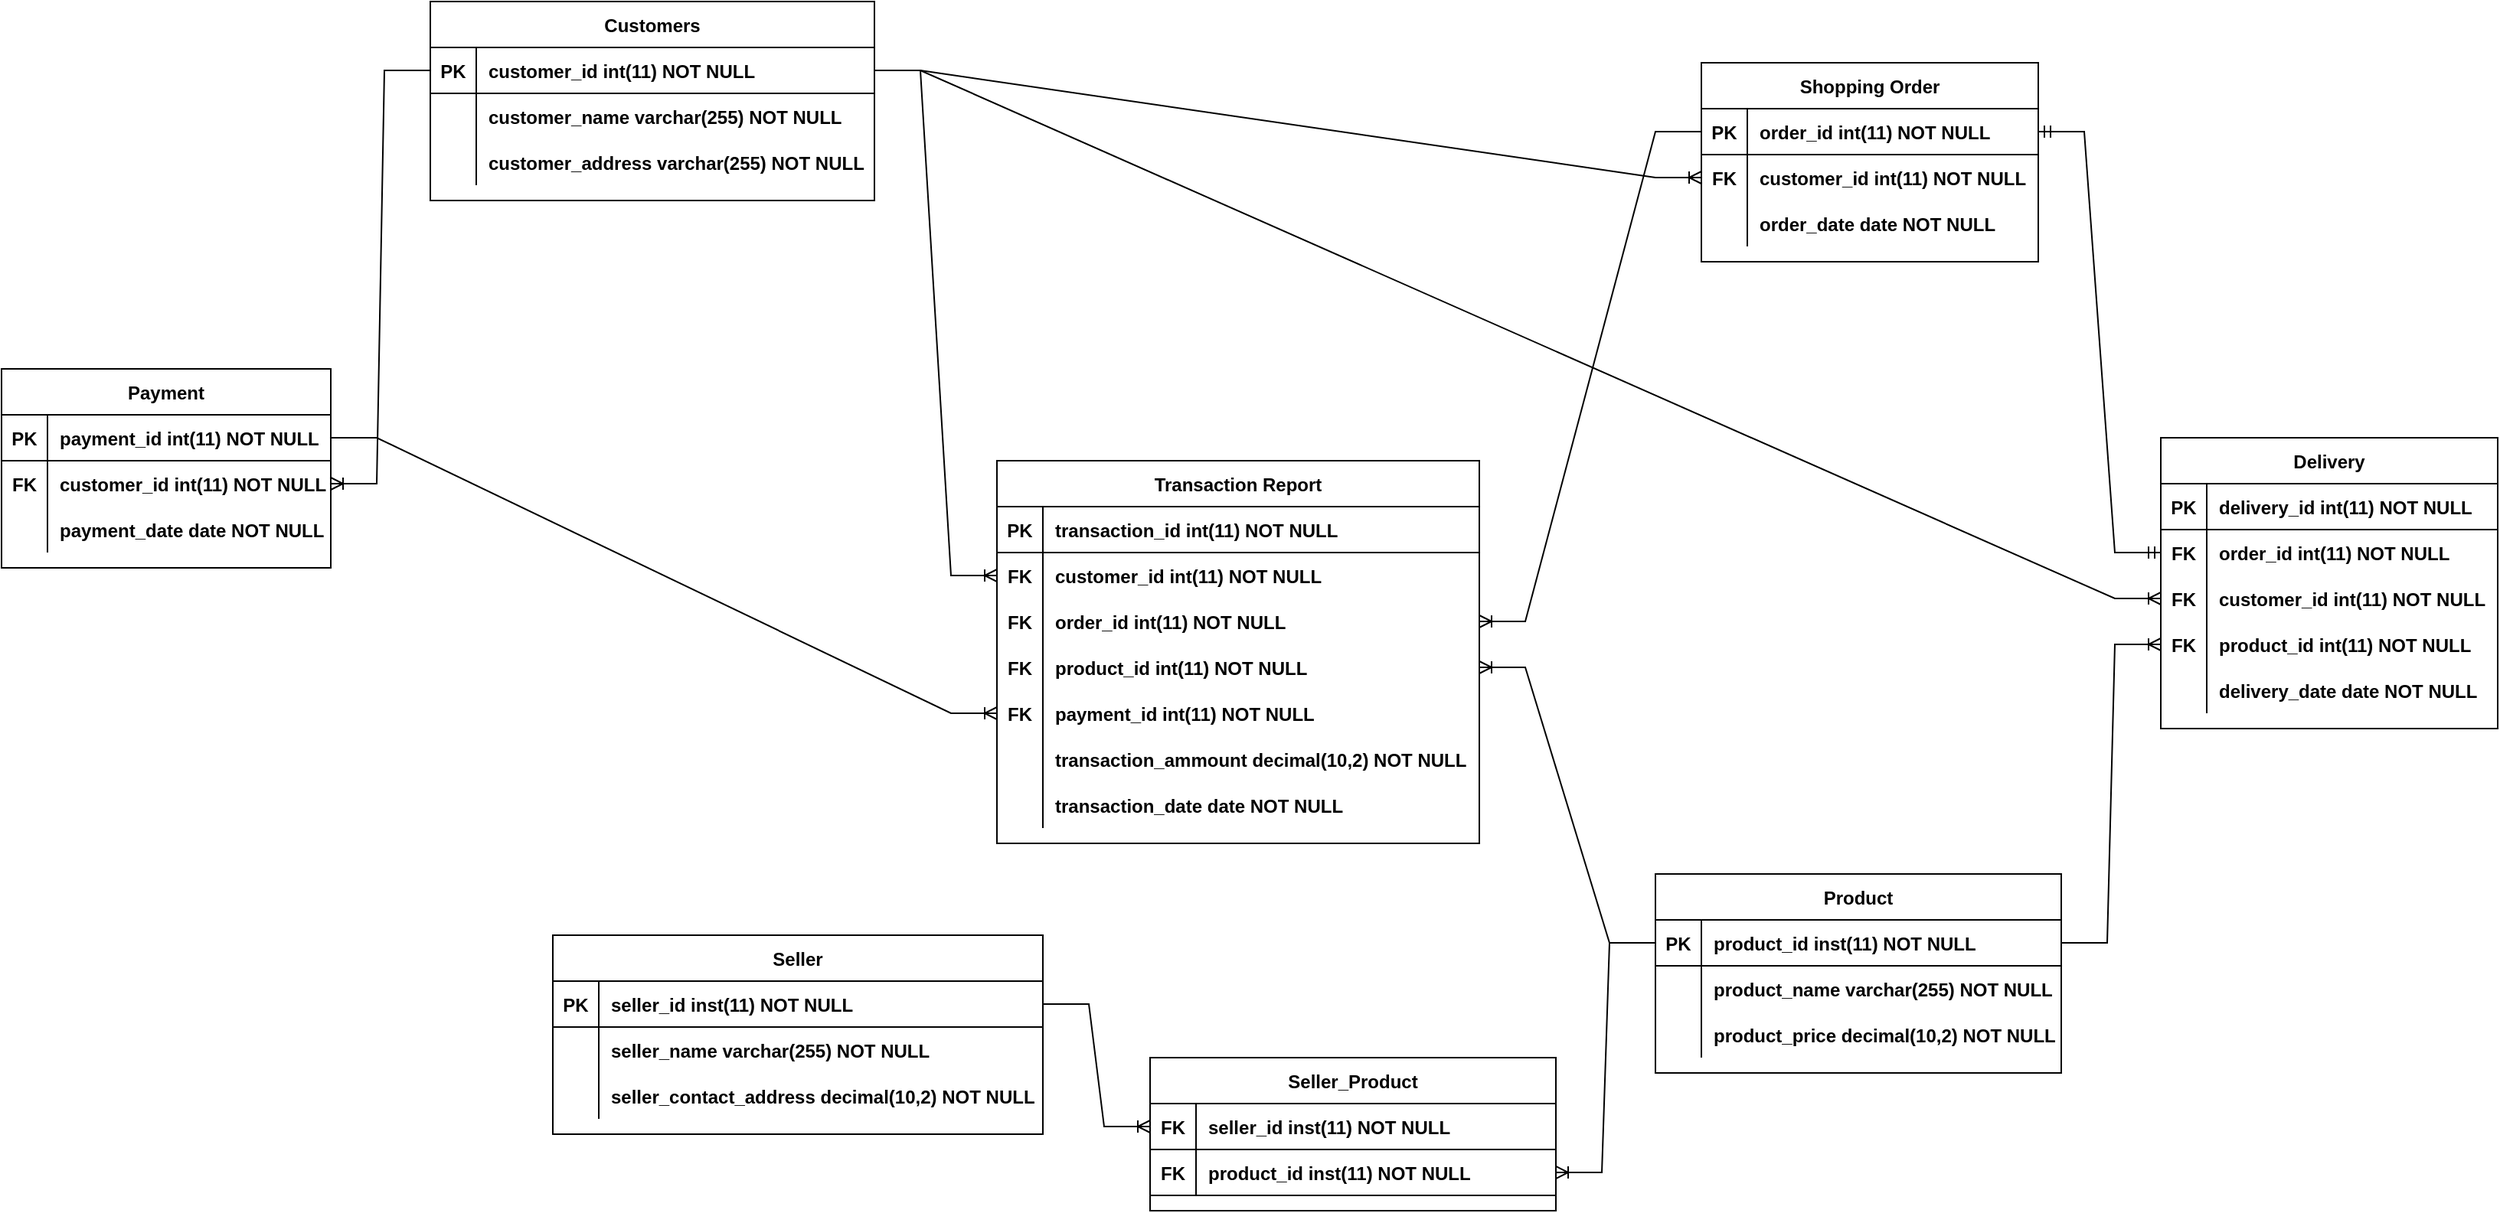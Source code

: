 <mxfile version="21.1.2" type="device">
  <diagram id="R2lEEEUBdFMjLlhIrx00" name="Page-1">
    <mxGraphModel dx="1969" dy="832" grid="1" gridSize="10" guides="1" tooltips="1" connect="1" arrows="1" fold="1" page="1" pageScale="1" pageWidth="850" pageHeight="1100" math="0" shadow="0" extFonts="Permanent Marker^https://fonts.googleapis.com/css?family=Permanent+Marker">
      <root>
        <mxCell id="0" />
        <mxCell id="1" parent="0" />
        <mxCell id="C-vyLk0tnHw3VtMMgP7b-2" value="Customers" style="shape=table;startSize=30;container=1;collapsible=1;childLayout=tableLayout;fixedRows=1;rowLines=0;fontStyle=1;align=center;resizeLast=1;" parent="1" vertex="1">
          <mxGeometry x="310" y="280" width="290" height="130" as="geometry" />
        </mxCell>
        <mxCell id="C-vyLk0tnHw3VtMMgP7b-3" value="" style="shape=partialRectangle;collapsible=0;dropTarget=0;pointerEvents=0;fillColor=none;points=[[0,0.5],[1,0.5]];portConstraint=eastwest;top=0;left=0;right=0;bottom=1;" parent="C-vyLk0tnHw3VtMMgP7b-2" vertex="1">
          <mxGeometry y="30" width="290" height="30" as="geometry" />
        </mxCell>
        <mxCell id="C-vyLk0tnHw3VtMMgP7b-4" value="PK" style="shape=partialRectangle;overflow=hidden;connectable=0;fillColor=none;top=0;left=0;bottom=0;right=0;fontStyle=1;" parent="C-vyLk0tnHw3VtMMgP7b-3" vertex="1">
          <mxGeometry width="30" height="30" as="geometry">
            <mxRectangle width="30" height="30" as="alternateBounds" />
          </mxGeometry>
        </mxCell>
        <mxCell id="C-vyLk0tnHw3VtMMgP7b-5" value="customer_id int(11) NOT NULL" style="shape=partialRectangle;overflow=hidden;connectable=0;fillColor=none;top=0;left=0;bottom=0;right=0;align=left;spacingLeft=6;fontStyle=1;" parent="C-vyLk0tnHw3VtMMgP7b-3" vertex="1">
          <mxGeometry x="30" width="260" height="30" as="geometry">
            <mxRectangle width="260" height="30" as="alternateBounds" />
          </mxGeometry>
        </mxCell>
        <mxCell id="C-vyLk0tnHw3VtMMgP7b-6" value="" style="shape=partialRectangle;collapsible=0;dropTarget=0;pointerEvents=0;fillColor=none;points=[[0,0.5],[1,0.5]];portConstraint=eastwest;top=0;left=0;right=0;bottom=0;" parent="C-vyLk0tnHw3VtMMgP7b-2" vertex="1">
          <mxGeometry y="60" width="290" height="30" as="geometry" />
        </mxCell>
        <mxCell id="C-vyLk0tnHw3VtMMgP7b-7" value="" style="shape=partialRectangle;overflow=hidden;connectable=0;fillColor=none;top=0;left=0;bottom=0;right=0;" parent="C-vyLk0tnHw3VtMMgP7b-6" vertex="1">
          <mxGeometry width="30" height="30" as="geometry">
            <mxRectangle width="30" height="30" as="alternateBounds" />
          </mxGeometry>
        </mxCell>
        <mxCell id="C-vyLk0tnHw3VtMMgP7b-8" value="customer_name varchar(255) NOT NULL" style="shape=partialRectangle;overflow=hidden;connectable=0;fillColor=none;top=0;left=0;bottom=0;right=0;align=left;spacingLeft=6;fontStyle=1" parent="C-vyLk0tnHw3VtMMgP7b-6" vertex="1">
          <mxGeometry x="30" width="260" height="30" as="geometry">
            <mxRectangle width="260" height="30" as="alternateBounds" />
          </mxGeometry>
        </mxCell>
        <mxCell id="C-vyLk0tnHw3VtMMgP7b-9" value="" style="shape=partialRectangle;collapsible=0;dropTarget=0;pointerEvents=0;fillColor=none;points=[[0,0.5],[1,0.5]];portConstraint=eastwest;top=0;left=0;right=0;bottom=0;" parent="C-vyLk0tnHw3VtMMgP7b-2" vertex="1">
          <mxGeometry y="90" width="290" height="30" as="geometry" />
        </mxCell>
        <mxCell id="C-vyLk0tnHw3VtMMgP7b-10" value="" style="shape=partialRectangle;overflow=hidden;connectable=0;fillColor=none;top=0;left=0;bottom=0;right=0;" parent="C-vyLk0tnHw3VtMMgP7b-9" vertex="1">
          <mxGeometry width="30" height="30" as="geometry">
            <mxRectangle width="30" height="30" as="alternateBounds" />
          </mxGeometry>
        </mxCell>
        <mxCell id="C-vyLk0tnHw3VtMMgP7b-11" value="customer_address varchar(255) NOT NULL" style="shape=partialRectangle;overflow=hidden;connectable=0;fillColor=none;top=0;left=0;bottom=0;right=0;align=left;spacingLeft=6;fontStyle=1" parent="C-vyLk0tnHw3VtMMgP7b-9" vertex="1">
          <mxGeometry x="30" width="260" height="30" as="geometry">
            <mxRectangle width="260" height="30" as="alternateBounds" />
          </mxGeometry>
        </mxCell>
        <mxCell id="VzVErsEtdHhVhIbGJNVL-26" value="Payment" style="shape=table;startSize=30;container=1;collapsible=1;childLayout=tableLayout;fixedRows=1;rowLines=0;fontStyle=1;align=center;resizeLast=1;" parent="1" vertex="1">
          <mxGeometry x="30" y="520" width="215" height="130" as="geometry" />
        </mxCell>
        <mxCell id="VzVErsEtdHhVhIbGJNVL-27" value="" style="shape=partialRectangle;collapsible=0;dropTarget=0;pointerEvents=0;fillColor=none;points=[[0,0.5],[1,0.5]];portConstraint=eastwest;top=0;left=0;right=0;bottom=1;" parent="VzVErsEtdHhVhIbGJNVL-26" vertex="1">
          <mxGeometry y="30" width="215" height="30" as="geometry" />
        </mxCell>
        <mxCell id="VzVErsEtdHhVhIbGJNVL-28" value="PK" style="shape=partialRectangle;overflow=hidden;connectable=0;fillColor=none;top=0;left=0;bottom=0;right=0;fontStyle=1;" parent="VzVErsEtdHhVhIbGJNVL-27" vertex="1">
          <mxGeometry width="30" height="30" as="geometry">
            <mxRectangle width="30" height="30" as="alternateBounds" />
          </mxGeometry>
        </mxCell>
        <mxCell id="VzVErsEtdHhVhIbGJNVL-29" value="payment_id int(11) NOT NULL " style="shape=partialRectangle;overflow=hidden;connectable=0;fillColor=none;top=0;left=0;bottom=0;right=0;align=left;spacingLeft=6;fontStyle=1;" parent="VzVErsEtdHhVhIbGJNVL-27" vertex="1">
          <mxGeometry x="30" width="185" height="30" as="geometry">
            <mxRectangle width="185" height="30" as="alternateBounds" />
          </mxGeometry>
        </mxCell>
        <mxCell id="VzVErsEtdHhVhIbGJNVL-68" value="" style="shape=partialRectangle;collapsible=0;dropTarget=0;pointerEvents=0;fillColor=none;points=[[0,0.5],[1,0.5]];portConstraint=eastwest;top=0;left=0;right=0;bottom=0;fontStyle=1" parent="VzVErsEtdHhVhIbGJNVL-26" vertex="1">
          <mxGeometry y="60" width="215" height="30" as="geometry" />
        </mxCell>
        <mxCell id="VzVErsEtdHhVhIbGJNVL-69" value="FK" style="shape=partialRectangle;overflow=hidden;connectable=0;fillColor=none;top=0;left=0;bottom=0;right=0;fontStyle=1" parent="VzVErsEtdHhVhIbGJNVL-68" vertex="1">
          <mxGeometry width="30" height="30" as="geometry">
            <mxRectangle width="30" height="30" as="alternateBounds" />
          </mxGeometry>
        </mxCell>
        <mxCell id="VzVErsEtdHhVhIbGJNVL-70" value="customer_id int(11) NOT NULL" style="shape=partialRectangle;overflow=hidden;connectable=0;fillColor=none;top=0;left=0;bottom=0;right=0;align=left;spacingLeft=6;fontStyle=1" parent="VzVErsEtdHhVhIbGJNVL-68" vertex="1">
          <mxGeometry x="30" width="185" height="30" as="geometry">
            <mxRectangle width="185" height="30" as="alternateBounds" />
          </mxGeometry>
        </mxCell>
        <mxCell id="VzVErsEtdHhVhIbGJNVL-33" value="" style="shape=partialRectangle;collapsible=0;dropTarget=0;pointerEvents=0;fillColor=none;points=[[0,0.5],[1,0.5]];portConstraint=eastwest;top=0;left=0;right=0;bottom=0;" parent="VzVErsEtdHhVhIbGJNVL-26" vertex="1">
          <mxGeometry y="90" width="215" height="30" as="geometry" />
        </mxCell>
        <mxCell id="VzVErsEtdHhVhIbGJNVL-34" value="" style="shape=partialRectangle;overflow=hidden;connectable=0;fillColor=none;top=0;left=0;bottom=0;right=0;" parent="VzVErsEtdHhVhIbGJNVL-33" vertex="1">
          <mxGeometry width="30" height="30" as="geometry">
            <mxRectangle width="30" height="30" as="alternateBounds" />
          </mxGeometry>
        </mxCell>
        <mxCell id="VzVErsEtdHhVhIbGJNVL-35" value="payment_date date NOT NULL" style="shape=partialRectangle;overflow=hidden;connectable=0;fillColor=none;top=0;left=0;bottom=0;right=0;align=left;spacingLeft=6;fontStyle=1" parent="VzVErsEtdHhVhIbGJNVL-33" vertex="1">
          <mxGeometry x="30" width="185" height="30" as="geometry">
            <mxRectangle width="185" height="30" as="alternateBounds" />
          </mxGeometry>
        </mxCell>
        <mxCell id="VzVErsEtdHhVhIbGJNVL-51" value="Delivery" style="shape=table;startSize=30;container=1;collapsible=1;childLayout=tableLayout;fixedRows=1;rowLines=0;fontStyle=1;align=center;resizeLast=1;" parent="1" vertex="1">
          <mxGeometry x="1440" y="565" width="220" height="190" as="geometry" />
        </mxCell>
        <mxCell id="VzVErsEtdHhVhIbGJNVL-52" value="" style="shape=partialRectangle;collapsible=0;dropTarget=0;pointerEvents=0;fillColor=none;points=[[0,0.5],[1,0.5]];portConstraint=eastwest;top=0;left=0;right=0;bottom=1;" parent="VzVErsEtdHhVhIbGJNVL-51" vertex="1">
          <mxGeometry y="30" width="220" height="30" as="geometry" />
        </mxCell>
        <mxCell id="VzVErsEtdHhVhIbGJNVL-53" value="PK" style="shape=partialRectangle;overflow=hidden;connectable=0;fillColor=none;top=0;left=0;bottom=0;right=0;fontStyle=1;" parent="VzVErsEtdHhVhIbGJNVL-52" vertex="1">
          <mxGeometry width="30" height="30" as="geometry">
            <mxRectangle width="30" height="30" as="alternateBounds" />
          </mxGeometry>
        </mxCell>
        <mxCell id="VzVErsEtdHhVhIbGJNVL-54" value="delivery_id int(11) NOT NULL" style="shape=partialRectangle;overflow=hidden;connectable=0;fillColor=none;top=0;left=0;bottom=0;right=0;align=left;spacingLeft=6;fontStyle=1;" parent="VzVErsEtdHhVhIbGJNVL-52" vertex="1">
          <mxGeometry x="30" width="190" height="30" as="geometry">
            <mxRectangle width="190" height="30" as="alternateBounds" />
          </mxGeometry>
        </mxCell>
        <mxCell id="VzVErsEtdHhVhIbGJNVL-55" value="" style="shape=partialRectangle;collapsible=0;dropTarget=0;pointerEvents=0;fillColor=none;points=[[0,0.5],[1,0.5]];portConstraint=eastwest;top=0;left=0;right=0;bottom=0;" parent="VzVErsEtdHhVhIbGJNVL-51" vertex="1">
          <mxGeometry y="60" width="220" height="30" as="geometry" />
        </mxCell>
        <mxCell id="VzVErsEtdHhVhIbGJNVL-56" value="FK" style="shape=partialRectangle;overflow=hidden;connectable=0;fillColor=none;top=0;left=0;bottom=0;right=0;fontStyle=1" parent="VzVErsEtdHhVhIbGJNVL-55" vertex="1">
          <mxGeometry width="30" height="30" as="geometry">
            <mxRectangle width="30" height="30" as="alternateBounds" />
          </mxGeometry>
        </mxCell>
        <mxCell id="VzVErsEtdHhVhIbGJNVL-57" value="order_id int(11) NOT NULL" style="shape=partialRectangle;overflow=hidden;connectable=0;fillColor=none;top=0;left=0;bottom=0;right=0;align=left;spacingLeft=6;fontStyle=1" parent="VzVErsEtdHhVhIbGJNVL-55" vertex="1">
          <mxGeometry x="30" width="190" height="30" as="geometry">
            <mxRectangle width="190" height="30" as="alternateBounds" />
          </mxGeometry>
        </mxCell>
        <mxCell id="VzVErsEtdHhVhIbGJNVL-58" value="" style="shape=partialRectangle;collapsible=0;dropTarget=0;pointerEvents=0;fillColor=none;points=[[0,0.5],[1,0.5]];portConstraint=eastwest;top=0;left=0;right=0;bottom=0;" parent="VzVErsEtdHhVhIbGJNVL-51" vertex="1">
          <mxGeometry y="90" width="220" height="30" as="geometry" />
        </mxCell>
        <mxCell id="VzVErsEtdHhVhIbGJNVL-59" value="FK" style="shape=partialRectangle;overflow=hidden;connectable=0;fillColor=none;top=0;left=0;bottom=0;right=0;fontStyle=1" parent="VzVErsEtdHhVhIbGJNVL-58" vertex="1">
          <mxGeometry width="30" height="30" as="geometry">
            <mxRectangle width="30" height="30" as="alternateBounds" />
          </mxGeometry>
        </mxCell>
        <mxCell id="VzVErsEtdHhVhIbGJNVL-60" value="customer_id int(11) NOT NULL" style="shape=partialRectangle;overflow=hidden;connectable=0;fillColor=none;top=0;left=0;bottom=0;right=0;align=left;spacingLeft=6;fontStyle=1" parent="VzVErsEtdHhVhIbGJNVL-58" vertex="1">
          <mxGeometry x="30" width="190" height="30" as="geometry">
            <mxRectangle width="190" height="30" as="alternateBounds" />
          </mxGeometry>
        </mxCell>
        <mxCell id="VzVErsEtdHhVhIbGJNVL-62" value="" style="shape=partialRectangle;collapsible=0;dropTarget=0;pointerEvents=0;fillColor=none;points=[[0,0.5],[1,0.5]];portConstraint=eastwest;top=0;left=0;right=0;bottom=0;" parent="VzVErsEtdHhVhIbGJNVL-51" vertex="1">
          <mxGeometry y="120" width="220" height="30" as="geometry" />
        </mxCell>
        <mxCell id="VzVErsEtdHhVhIbGJNVL-63" value="FK" style="shape=partialRectangle;overflow=hidden;connectable=0;fillColor=none;top=0;left=0;bottom=0;right=0;fontStyle=1" parent="VzVErsEtdHhVhIbGJNVL-62" vertex="1">
          <mxGeometry width="30" height="30" as="geometry">
            <mxRectangle width="30" height="30" as="alternateBounds" />
          </mxGeometry>
        </mxCell>
        <mxCell id="VzVErsEtdHhVhIbGJNVL-64" value="product_id int(11) NOT NULL" style="shape=partialRectangle;overflow=hidden;connectable=0;fillColor=none;top=0;left=0;bottom=0;right=0;align=left;spacingLeft=6;fontStyle=1" parent="VzVErsEtdHhVhIbGJNVL-62" vertex="1">
          <mxGeometry x="30" width="190" height="30" as="geometry">
            <mxRectangle width="190" height="30" as="alternateBounds" />
          </mxGeometry>
        </mxCell>
        <mxCell id="VzVErsEtdHhVhIbGJNVL-65" value="" style="shape=partialRectangle;collapsible=0;dropTarget=0;pointerEvents=0;fillColor=none;points=[[0,0.5],[1,0.5]];portConstraint=eastwest;top=0;left=0;right=0;bottom=0;" parent="VzVErsEtdHhVhIbGJNVL-51" vertex="1">
          <mxGeometry y="150" width="220" height="30" as="geometry" />
        </mxCell>
        <mxCell id="VzVErsEtdHhVhIbGJNVL-66" value="" style="shape=partialRectangle;overflow=hidden;connectable=0;fillColor=none;top=0;left=0;bottom=0;right=0;" parent="VzVErsEtdHhVhIbGJNVL-65" vertex="1">
          <mxGeometry width="30" height="30" as="geometry">
            <mxRectangle width="30" height="30" as="alternateBounds" />
          </mxGeometry>
        </mxCell>
        <mxCell id="VzVErsEtdHhVhIbGJNVL-67" value="delivery_date date NOT NULL" style="shape=partialRectangle;overflow=hidden;connectable=0;fillColor=none;top=0;left=0;bottom=0;right=0;align=left;spacingLeft=6;fontStyle=1" parent="VzVErsEtdHhVhIbGJNVL-65" vertex="1">
          <mxGeometry x="30" width="190" height="30" as="geometry">
            <mxRectangle width="190" height="30" as="alternateBounds" />
          </mxGeometry>
        </mxCell>
        <mxCell id="VzVErsEtdHhVhIbGJNVL-74" value="" style="edgeStyle=entityRelationEdgeStyle;fontSize=12;html=1;endArrow=ERoneToMany;rounded=0;exitX=0;exitY=0.5;exitDx=0;exitDy=0;entryX=1;entryY=0.5;entryDx=0;entryDy=0;" parent="1" source="C-vyLk0tnHw3VtMMgP7b-3" target="VzVErsEtdHhVhIbGJNVL-68" edge="1">
          <mxGeometry width="100" height="100" relative="1" as="geometry">
            <mxPoint x="475" y="590" as="sourcePoint" />
            <mxPoint x="575" y="520" as="targetPoint" />
          </mxGeometry>
        </mxCell>
        <mxCell id="VzVErsEtdHhVhIbGJNVL-75" value="" style="edgeStyle=entityRelationEdgeStyle;fontSize=12;html=1;endArrow=ERoneToMany;rounded=0;exitX=1;exitY=0.5;exitDx=0;exitDy=0;entryX=0;entryY=0.5;entryDx=0;entryDy=0;" parent="1" source="C-vyLk0tnHw3VtMMgP7b-3" target="VzVErsEtdHhVhIbGJNVL-58" edge="1">
          <mxGeometry width="100" height="100" relative="1" as="geometry">
            <mxPoint x="705" y="320" as="sourcePoint" />
            <mxPoint x="785" y="450" as="targetPoint" />
          </mxGeometry>
        </mxCell>
        <mxCell id="VzVErsEtdHhVhIbGJNVL-94" value="Product" style="shape=table;startSize=30;container=1;collapsible=1;childLayout=tableLayout;fixedRows=1;rowLines=0;fontStyle=1;align=center;resizeLast=1;" parent="1" vertex="1">
          <mxGeometry x="1110" y="850" width="265" height="130" as="geometry" />
        </mxCell>
        <mxCell id="VzVErsEtdHhVhIbGJNVL-95" value="" style="shape=partialRectangle;collapsible=0;dropTarget=0;pointerEvents=0;fillColor=none;points=[[0,0.5],[1,0.5]];portConstraint=eastwest;top=0;left=0;right=0;bottom=1;" parent="VzVErsEtdHhVhIbGJNVL-94" vertex="1">
          <mxGeometry y="30" width="265" height="30" as="geometry" />
        </mxCell>
        <mxCell id="VzVErsEtdHhVhIbGJNVL-96" value="PK" style="shape=partialRectangle;overflow=hidden;connectable=0;fillColor=none;top=0;left=0;bottom=0;right=0;fontStyle=1;" parent="VzVErsEtdHhVhIbGJNVL-95" vertex="1">
          <mxGeometry width="30" height="30" as="geometry">
            <mxRectangle width="30" height="30" as="alternateBounds" />
          </mxGeometry>
        </mxCell>
        <mxCell id="VzVErsEtdHhVhIbGJNVL-97" value="product_id inst(11) NOT NULL " style="shape=partialRectangle;overflow=hidden;connectable=0;fillColor=none;top=0;left=0;bottom=0;right=0;align=left;spacingLeft=6;fontStyle=1;" parent="VzVErsEtdHhVhIbGJNVL-95" vertex="1">
          <mxGeometry x="30" width="235" height="30" as="geometry">
            <mxRectangle width="235" height="30" as="alternateBounds" />
          </mxGeometry>
        </mxCell>
        <mxCell id="VzVErsEtdHhVhIbGJNVL-98" value="" style="shape=partialRectangle;collapsible=0;dropTarget=0;pointerEvents=0;fillColor=none;points=[[0,0.5],[1,0.5]];portConstraint=eastwest;top=0;left=0;right=0;bottom=0;fontStyle=1" parent="VzVErsEtdHhVhIbGJNVL-94" vertex="1">
          <mxGeometry y="60" width="265" height="30" as="geometry" />
        </mxCell>
        <mxCell id="VzVErsEtdHhVhIbGJNVL-99" value="" style="shape=partialRectangle;overflow=hidden;connectable=0;fillColor=none;top=0;left=0;bottom=0;right=0;fontStyle=1" parent="VzVErsEtdHhVhIbGJNVL-98" vertex="1">
          <mxGeometry width="30" height="30" as="geometry">
            <mxRectangle width="30" height="30" as="alternateBounds" />
          </mxGeometry>
        </mxCell>
        <mxCell id="VzVErsEtdHhVhIbGJNVL-100" value="product_name varchar(255) NOT NULL" style="shape=partialRectangle;overflow=hidden;connectable=0;fillColor=none;top=0;left=0;bottom=0;right=0;align=left;spacingLeft=6;fontStyle=1" parent="VzVErsEtdHhVhIbGJNVL-98" vertex="1">
          <mxGeometry x="30" width="235" height="30" as="geometry">
            <mxRectangle width="235" height="30" as="alternateBounds" />
          </mxGeometry>
        </mxCell>
        <mxCell id="VzVErsEtdHhVhIbGJNVL-101" value="" style="shape=partialRectangle;collapsible=0;dropTarget=0;pointerEvents=0;fillColor=none;points=[[0,0.5],[1,0.5]];portConstraint=eastwest;top=0;left=0;right=0;bottom=0;" parent="VzVErsEtdHhVhIbGJNVL-94" vertex="1">
          <mxGeometry y="90" width="265" height="30" as="geometry" />
        </mxCell>
        <mxCell id="VzVErsEtdHhVhIbGJNVL-102" value="" style="shape=partialRectangle;overflow=hidden;connectable=0;fillColor=none;top=0;left=0;bottom=0;right=0;" parent="VzVErsEtdHhVhIbGJNVL-101" vertex="1">
          <mxGeometry width="30" height="30" as="geometry">
            <mxRectangle width="30" height="30" as="alternateBounds" />
          </mxGeometry>
        </mxCell>
        <mxCell id="VzVErsEtdHhVhIbGJNVL-103" value="product_price decimal(10,2) NOT NULL" style="shape=partialRectangle;overflow=hidden;connectable=0;fillColor=none;top=0;left=0;bottom=0;right=0;align=left;spacingLeft=6;fontStyle=1" parent="VzVErsEtdHhVhIbGJNVL-101" vertex="1">
          <mxGeometry x="30" width="235" height="30" as="geometry">
            <mxRectangle width="235" height="30" as="alternateBounds" />
          </mxGeometry>
        </mxCell>
        <mxCell id="VzVErsEtdHhVhIbGJNVL-105" value="" style="edgeStyle=entityRelationEdgeStyle;fontSize=12;html=1;endArrow=ERoneToMany;rounded=0;exitX=1;exitY=0.5;exitDx=0;exitDy=0;entryX=0;entryY=0.5;entryDx=0;entryDy=0;" parent="1" source="VzVErsEtdHhVhIbGJNVL-95" target="VzVErsEtdHhVhIbGJNVL-62" edge="1">
          <mxGeometry width="100" height="100" relative="1" as="geometry">
            <mxPoint x="670" y="580" as="sourcePoint" />
            <mxPoint x="770" y="480" as="targetPoint" />
          </mxGeometry>
        </mxCell>
        <mxCell id="VzVErsEtdHhVhIbGJNVL-106" value="Seller" style="shape=table;startSize=30;container=1;collapsible=1;childLayout=tableLayout;fixedRows=1;rowLines=0;fontStyle=1;align=center;resizeLast=1;" parent="1" vertex="1">
          <mxGeometry x="390" y="890" width="320" height="130.0" as="geometry" />
        </mxCell>
        <mxCell id="VzVErsEtdHhVhIbGJNVL-107" value="" style="shape=partialRectangle;collapsible=0;dropTarget=0;pointerEvents=0;fillColor=none;points=[[0,0.5],[1,0.5]];portConstraint=eastwest;top=0;left=0;right=0;bottom=1;" parent="VzVErsEtdHhVhIbGJNVL-106" vertex="1">
          <mxGeometry y="30" width="320" height="30" as="geometry" />
        </mxCell>
        <mxCell id="VzVErsEtdHhVhIbGJNVL-108" value="PK" style="shape=partialRectangle;overflow=hidden;connectable=0;fillColor=none;top=0;left=0;bottom=0;right=0;fontStyle=1;" parent="VzVErsEtdHhVhIbGJNVL-107" vertex="1">
          <mxGeometry width="30" height="30" as="geometry">
            <mxRectangle width="30" height="30" as="alternateBounds" />
          </mxGeometry>
        </mxCell>
        <mxCell id="VzVErsEtdHhVhIbGJNVL-109" value="seller_id inst(11) NOT NULL " style="shape=partialRectangle;overflow=hidden;connectable=0;fillColor=none;top=0;left=0;bottom=0;right=0;align=left;spacingLeft=6;fontStyle=1;" parent="VzVErsEtdHhVhIbGJNVL-107" vertex="1">
          <mxGeometry x="30" width="290" height="30" as="geometry">
            <mxRectangle width="290" height="30" as="alternateBounds" />
          </mxGeometry>
        </mxCell>
        <mxCell id="VzVErsEtdHhVhIbGJNVL-110" value="" style="shape=partialRectangle;collapsible=0;dropTarget=0;pointerEvents=0;fillColor=none;points=[[0,0.5],[1,0.5]];portConstraint=eastwest;top=0;left=0;right=0;bottom=0;fontStyle=1" parent="VzVErsEtdHhVhIbGJNVL-106" vertex="1">
          <mxGeometry y="60" width="320" height="30" as="geometry" />
        </mxCell>
        <mxCell id="VzVErsEtdHhVhIbGJNVL-111" value="" style="shape=partialRectangle;overflow=hidden;connectable=0;fillColor=none;top=0;left=0;bottom=0;right=0;fontStyle=1" parent="VzVErsEtdHhVhIbGJNVL-110" vertex="1">
          <mxGeometry width="30" height="30" as="geometry">
            <mxRectangle width="30" height="30" as="alternateBounds" />
          </mxGeometry>
        </mxCell>
        <mxCell id="VzVErsEtdHhVhIbGJNVL-112" value="seller_name varchar(255) NOT NULL" style="shape=partialRectangle;overflow=hidden;connectable=0;fillColor=none;top=0;left=0;bottom=0;right=0;align=left;spacingLeft=6;fontStyle=1" parent="VzVErsEtdHhVhIbGJNVL-110" vertex="1">
          <mxGeometry x="30" width="290" height="30" as="geometry">
            <mxRectangle width="290" height="30" as="alternateBounds" />
          </mxGeometry>
        </mxCell>
        <mxCell id="VzVErsEtdHhVhIbGJNVL-113" value="" style="shape=partialRectangle;collapsible=0;dropTarget=0;pointerEvents=0;fillColor=none;points=[[0,0.5],[1,0.5]];portConstraint=eastwest;top=0;left=0;right=0;bottom=0;" parent="VzVErsEtdHhVhIbGJNVL-106" vertex="1">
          <mxGeometry y="90" width="320" height="30" as="geometry" />
        </mxCell>
        <mxCell id="VzVErsEtdHhVhIbGJNVL-114" value="" style="shape=partialRectangle;overflow=hidden;connectable=0;fillColor=none;top=0;left=0;bottom=0;right=0;" parent="VzVErsEtdHhVhIbGJNVL-113" vertex="1">
          <mxGeometry width="30" height="30" as="geometry">
            <mxRectangle width="30" height="30" as="alternateBounds" />
          </mxGeometry>
        </mxCell>
        <mxCell id="VzVErsEtdHhVhIbGJNVL-115" value="seller_contact_address decimal(10,2) NOT NULL" style="shape=partialRectangle;overflow=hidden;connectable=0;fillColor=none;top=0;left=0;bottom=0;right=0;align=left;spacingLeft=6;fontStyle=1" parent="VzVErsEtdHhVhIbGJNVL-113" vertex="1">
          <mxGeometry x="30" width="290" height="30" as="geometry">
            <mxRectangle width="290" height="30" as="alternateBounds" />
          </mxGeometry>
        </mxCell>
        <mxCell id="VzVErsEtdHhVhIbGJNVL-135" value="Shopping Order" style="shape=table;startSize=30;container=1;collapsible=1;childLayout=tableLayout;fixedRows=1;rowLines=0;fontStyle=1;align=center;resizeLast=1;" parent="1" vertex="1">
          <mxGeometry x="1140" y="320" width="220" height="130" as="geometry" />
        </mxCell>
        <mxCell id="VzVErsEtdHhVhIbGJNVL-136" value="" style="shape=partialRectangle;collapsible=0;dropTarget=0;pointerEvents=0;fillColor=none;points=[[0,0.5],[1,0.5]];portConstraint=eastwest;top=0;left=0;right=0;bottom=1;" parent="VzVErsEtdHhVhIbGJNVL-135" vertex="1">
          <mxGeometry y="30" width="220" height="30" as="geometry" />
        </mxCell>
        <mxCell id="VzVErsEtdHhVhIbGJNVL-137" value="PK" style="shape=partialRectangle;overflow=hidden;connectable=0;fillColor=none;top=0;left=0;bottom=0;right=0;fontStyle=1;" parent="VzVErsEtdHhVhIbGJNVL-136" vertex="1">
          <mxGeometry width="30" height="30" as="geometry">
            <mxRectangle width="30" height="30" as="alternateBounds" />
          </mxGeometry>
        </mxCell>
        <mxCell id="VzVErsEtdHhVhIbGJNVL-138" value="order_id int(11) NOT NULL" style="shape=partialRectangle;overflow=hidden;connectable=0;fillColor=none;top=0;left=0;bottom=0;right=0;align=left;spacingLeft=6;fontStyle=1;" parent="VzVErsEtdHhVhIbGJNVL-136" vertex="1">
          <mxGeometry x="30" width="190" height="30" as="geometry">
            <mxRectangle width="190" height="30" as="alternateBounds" />
          </mxGeometry>
        </mxCell>
        <mxCell id="VzVErsEtdHhVhIbGJNVL-139" value="" style="shape=partialRectangle;collapsible=0;dropTarget=0;pointerEvents=0;fillColor=none;points=[[0,0.5],[1,0.5]];portConstraint=eastwest;top=0;left=0;right=0;bottom=0;" parent="VzVErsEtdHhVhIbGJNVL-135" vertex="1">
          <mxGeometry y="60" width="220" height="30" as="geometry" />
        </mxCell>
        <mxCell id="VzVErsEtdHhVhIbGJNVL-140" value="FK" style="shape=partialRectangle;overflow=hidden;connectable=0;fillColor=none;top=0;left=0;bottom=0;right=0;fontStyle=1" parent="VzVErsEtdHhVhIbGJNVL-139" vertex="1">
          <mxGeometry width="30" height="30" as="geometry">
            <mxRectangle width="30" height="30" as="alternateBounds" />
          </mxGeometry>
        </mxCell>
        <mxCell id="VzVErsEtdHhVhIbGJNVL-141" value="customer_id int(11) NOT NULL" style="shape=partialRectangle;overflow=hidden;connectable=0;fillColor=none;top=0;left=0;bottom=0;right=0;align=left;spacingLeft=6;fontStyle=1" parent="VzVErsEtdHhVhIbGJNVL-139" vertex="1">
          <mxGeometry x="30" width="190" height="30" as="geometry">
            <mxRectangle width="190" height="30" as="alternateBounds" />
          </mxGeometry>
        </mxCell>
        <mxCell id="VzVErsEtdHhVhIbGJNVL-142" value="" style="shape=partialRectangle;collapsible=0;dropTarget=0;pointerEvents=0;fillColor=none;points=[[0,0.5],[1,0.5]];portConstraint=eastwest;top=0;left=0;right=0;bottom=0;" parent="VzVErsEtdHhVhIbGJNVL-135" vertex="1">
          <mxGeometry y="90" width="220" height="30" as="geometry" />
        </mxCell>
        <mxCell id="VzVErsEtdHhVhIbGJNVL-143" value="" style="shape=partialRectangle;overflow=hidden;connectable=0;fillColor=none;top=0;left=0;bottom=0;right=0;" parent="VzVErsEtdHhVhIbGJNVL-142" vertex="1">
          <mxGeometry width="30" height="30" as="geometry">
            <mxRectangle width="30" height="30" as="alternateBounds" />
          </mxGeometry>
        </mxCell>
        <mxCell id="VzVErsEtdHhVhIbGJNVL-144" value="order_date date NOT NULL" style="shape=partialRectangle;overflow=hidden;connectable=0;fillColor=none;top=0;left=0;bottom=0;right=0;align=left;spacingLeft=6;fontStyle=1" parent="VzVErsEtdHhVhIbGJNVL-142" vertex="1">
          <mxGeometry x="30" width="190" height="30" as="geometry">
            <mxRectangle width="190" height="30" as="alternateBounds" />
          </mxGeometry>
        </mxCell>
        <mxCell id="VzVErsEtdHhVhIbGJNVL-146" value="" style="edgeStyle=entityRelationEdgeStyle;fontSize=12;html=1;endArrow=ERoneToMany;rounded=0;exitX=1;exitY=0.5;exitDx=0;exitDy=0;entryX=0;entryY=0.5;entryDx=0;entryDy=0;" parent="1" source="C-vyLk0tnHw3VtMMgP7b-3" target="VzVErsEtdHhVhIbGJNVL-139" edge="1">
          <mxGeometry width="100" height="100" relative="1" as="geometry">
            <mxPoint x="810" y="290" as="sourcePoint" />
            <mxPoint x="1005" y="200" as="targetPoint" />
          </mxGeometry>
        </mxCell>
        <mxCell id="VzVErsEtdHhVhIbGJNVL-148" value="Transaction Report" style="shape=table;startSize=30;container=1;collapsible=1;childLayout=tableLayout;fixedRows=1;rowLines=0;fontStyle=1;align=center;resizeLast=1;" parent="1" vertex="1">
          <mxGeometry x="680" y="580" width="315" height="250" as="geometry" />
        </mxCell>
        <mxCell id="VzVErsEtdHhVhIbGJNVL-149" value="" style="shape=partialRectangle;collapsible=0;dropTarget=0;pointerEvents=0;fillColor=none;points=[[0,0.5],[1,0.5]];portConstraint=eastwest;top=0;left=0;right=0;bottom=1;" parent="VzVErsEtdHhVhIbGJNVL-148" vertex="1">
          <mxGeometry y="30" width="315" height="30" as="geometry" />
        </mxCell>
        <mxCell id="VzVErsEtdHhVhIbGJNVL-150" value="PK" style="shape=partialRectangle;overflow=hidden;connectable=0;fillColor=none;top=0;left=0;bottom=0;right=0;fontStyle=1;" parent="VzVErsEtdHhVhIbGJNVL-149" vertex="1">
          <mxGeometry width="30" height="30" as="geometry">
            <mxRectangle width="30" height="30" as="alternateBounds" />
          </mxGeometry>
        </mxCell>
        <mxCell id="VzVErsEtdHhVhIbGJNVL-151" value="transaction_id int(11) NOT NULL" style="shape=partialRectangle;overflow=hidden;connectable=0;fillColor=none;top=0;left=0;bottom=0;right=0;align=left;spacingLeft=6;fontStyle=1;" parent="VzVErsEtdHhVhIbGJNVL-149" vertex="1">
          <mxGeometry x="30" width="285" height="30" as="geometry">
            <mxRectangle width="285" height="30" as="alternateBounds" />
          </mxGeometry>
        </mxCell>
        <mxCell id="VzVErsEtdHhVhIbGJNVL-155" value="" style="shape=partialRectangle;collapsible=0;dropTarget=0;pointerEvents=0;fillColor=none;points=[[0,0.5],[1,0.5]];portConstraint=eastwest;top=0;left=0;right=0;bottom=0;" parent="VzVErsEtdHhVhIbGJNVL-148" vertex="1">
          <mxGeometry y="60" width="315" height="30" as="geometry" />
        </mxCell>
        <mxCell id="VzVErsEtdHhVhIbGJNVL-156" value="FK" style="shape=partialRectangle;overflow=hidden;connectable=0;fillColor=none;top=0;left=0;bottom=0;right=0;fontStyle=1" parent="VzVErsEtdHhVhIbGJNVL-155" vertex="1">
          <mxGeometry width="30" height="30" as="geometry">
            <mxRectangle width="30" height="30" as="alternateBounds" />
          </mxGeometry>
        </mxCell>
        <mxCell id="VzVErsEtdHhVhIbGJNVL-157" value="customer_id int(11) NOT NULL" style="shape=partialRectangle;overflow=hidden;connectable=0;fillColor=none;top=0;left=0;bottom=0;right=0;align=left;spacingLeft=6;fontStyle=1" parent="VzVErsEtdHhVhIbGJNVL-155" vertex="1">
          <mxGeometry x="30" width="285" height="30" as="geometry">
            <mxRectangle width="285" height="30" as="alternateBounds" />
          </mxGeometry>
        </mxCell>
        <mxCell id="VzVErsEtdHhVhIbGJNVL-152" value="" style="shape=partialRectangle;collapsible=0;dropTarget=0;pointerEvents=0;fillColor=none;points=[[0,0.5],[1,0.5]];portConstraint=eastwest;top=0;left=0;right=0;bottom=0;" parent="VzVErsEtdHhVhIbGJNVL-148" vertex="1">
          <mxGeometry y="90" width="315" height="30" as="geometry" />
        </mxCell>
        <mxCell id="VzVErsEtdHhVhIbGJNVL-153" value="FK" style="shape=partialRectangle;overflow=hidden;connectable=0;fillColor=none;top=0;left=0;bottom=0;right=0;fontStyle=1" parent="VzVErsEtdHhVhIbGJNVL-152" vertex="1">
          <mxGeometry width="30" height="30" as="geometry">
            <mxRectangle width="30" height="30" as="alternateBounds" />
          </mxGeometry>
        </mxCell>
        <mxCell id="VzVErsEtdHhVhIbGJNVL-154" value="order_id int(11) NOT NULL" style="shape=partialRectangle;overflow=hidden;connectable=0;fillColor=none;top=0;left=0;bottom=0;right=0;align=left;spacingLeft=6;fontStyle=1" parent="VzVErsEtdHhVhIbGJNVL-152" vertex="1">
          <mxGeometry x="30" width="285" height="30" as="geometry">
            <mxRectangle width="285" height="30" as="alternateBounds" />
          </mxGeometry>
        </mxCell>
        <mxCell id="VzVErsEtdHhVhIbGJNVL-158" value="" style="shape=partialRectangle;collapsible=0;dropTarget=0;pointerEvents=0;fillColor=none;points=[[0,0.5],[1,0.5]];portConstraint=eastwest;top=0;left=0;right=0;bottom=0;" parent="VzVErsEtdHhVhIbGJNVL-148" vertex="1">
          <mxGeometry y="120" width="315" height="30" as="geometry" />
        </mxCell>
        <mxCell id="VzVErsEtdHhVhIbGJNVL-159" value="FK" style="shape=partialRectangle;overflow=hidden;connectable=0;fillColor=none;top=0;left=0;bottom=0;right=0;fontStyle=1" parent="VzVErsEtdHhVhIbGJNVL-158" vertex="1">
          <mxGeometry width="30" height="30" as="geometry">
            <mxRectangle width="30" height="30" as="alternateBounds" />
          </mxGeometry>
        </mxCell>
        <mxCell id="VzVErsEtdHhVhIbGJNVL-160" value="product_id int(11) NOT NULL" style="shape=partialRectangle;overflow=hidden;connectable=0;fillColor=none;top=0;left=0;bottom=0;right=0;align=left;spacingLeft=6;fontStyle=1" parent="VzVErsEtdHhVhIbGJNVL-158" vertex="1">
          <mxGeometry x="30" width="285" height="30" as="geometry">
            <mxRectangle width="285" height="30" as="alternateBounds" />
          </mxGeometry>
        </mxCell>
        <mxCell id="VzVErsEtdHhVhIbGJNVL-161" value="" style="shape=partialRectangle;collapsible=0;dropTarget=0;pointerEvents=0;fillColor=none;points=[[0,0.5],[1,0.5]];portConstraint=eastwest;top=0;left=0;right=0;bottom=0;" parent="VzVErsEtdHhVhIbGJNVL-148" vertex="1">
          <mxGeometry y="150" width="315" height="30" as="geometry" />
        </mxCell>
        <mxCell id="VzVErsEtdHhVhIbGJNVL-162" value="FK" style="shape=partialRectangle;overflow=hidden;connectable=0;fillColor=none;top=0;left=0;bottom=0;right=0;fontStyle=1" parent="VzVErsEtdHhVhIbGJNVL-161" vertex="1">
          <mxGeometry width="30" height="30" as="geometry">
            <mxRectangle width="30" height="30" as="alternateBounds" />
          </mxGeometry>
        </mxCell>
        <mxCell id="VzVErsEtdHhVhIbGJNVL-163" value="payment_id int(11) NOT NULL" style="shape=partialRectangle;overflow=hidden;connectable=0;fillColor=none;top=0;left=0;bottom=0;right=0;align=left;spacingLeft=6;fontStyle=1" parent="VzVErsEtdHhVhIbGJNVL-161" vertex="1">
          <mxGeometry x="30" width="285" height="30" as="geometry">
            <mxRectangle width="285" height="30" as="alternateBounds" />
          </mxGeometry>
        </mxCell>
        <mxCell id="VzVErsEtdHhVhIbGJNVL-212" value="" style="shape=partialRectangle;collapsible=0;dropTarget=0;pointerEvents=0;fillColor=none;points=[[0,0.5],[1,0.5]];portConstraint=eastwest;top=0;left=0;right=0;bottom=0;" parent="VzVErsEtdHhVhIbGJNVL-148" vertex="1">
          <mxGeometry y="180" width="315" height="30" as="geometry" />
        </mxCell>
        <mxCell id="VzVErsEtdHhVhIbGJNVL-213" value="" style="shape=partialRectangle;overflow=hidden;connectable=0;fillColor=none;top=0;left=0;bottom=0;right=0;" parent="VzVErsEtdHhVhIbGJNVL-212" vertex="1">
          <mxGeometry width="30" height="30" as="geometry">
            <mxRectangle width="30" height="30" as="alternateBounds" />
          </mxGeometry>
        </mxCell>
        <mxCell id="VzVErsEtdHhVhIbGJNVL-214" value="transaction_ammount decimal(10,2) NOT NULL" style="shape=partialRectangle;overflow=hidden;connectable=0;fillColor=none;top=0;left=0;bottom=0;right=0;align=left;spacingLeft=6;fontStyle=1" parent="VzVErsEtdHhVhIbGJNVL-212" vertex="1">
          <mxGeometry x="30" width="285" height="30" as="geometry">
            <mxRectangle width="285" height="30" as="alternateBounds" />
          </mxGeometry>
        </mxCell>
        <mxCell id="VzVErsEtdHhVhIbGJNVL-313" value="" style="shape=partialRectangle;collapsible=0;dropTarget=0;pointerEvents=0;fillColor=none;points=[[0,0.5],[1,0.5]];portConstraint=eastwest;top=0;left=0;right=0;bottom=0;" parent="VzVErsEtdHhVhIbGJNVL-148" vertex="1">
          <mxGeometry y="210" width="315" height="30" as="geometry" />
        </mxCell>
        <mxCell id="VzVErsEtdHhVhIbGJNVL-314" value="" style="shape=partialRectangle;overflow=hidden;connectable=0;fillColor=none;top=0;left=0;bottom=0;right=0;fontStyle=1" parent="VzVErsEtdHhVhIbGJNVL-313" vertex="1">
          <mxGeometry width="30" height="30" as="geometry">
            <mxRectangle width="30" height="30" as="alternateBounds" />
          </mxGeometry>
        </mxCell>
        <mxCell id="VzVErsEtdHhVhIbGJNVL-315" value="transaction_date date NOT NULL" style="shape=partialRectangle;overflow=hidden;connectable=0;fillColor=none;top=0;left=0;bottom=0;right=0;align=left;spacingLeft=6;fontStyle=1" parent="VzVErsEtdHhVhIbGJNVL-313" vertex="1">
          <mxGeometry x="30" width="285" height="30" as="geometry">
            <mxRectangle width="285" height="30" as="alternateBounds" />
          </mxGeometry>
        </mxCell>
        <mxCell id="VzVErsEtdHhVhIbGJNVL-317" value="" style="edgeStyle=entityRelationEdgeStyle;fontSize=12;html=1;endArrow=ERoneToMany;rounded=0;entryX=0;entryY=0.5;entryDx=0;entryDy=0;exitX=1;exitY=0.5;exitDx=0;exitDy=0;" parent="1" source="C-vyLk0tnHw3VtMMgP7b-3" target="VzVErsEtdHhVhIbGJNVL-155" edge="1">
          <mxGeometry width="100" height="100" relative="1" as="geometry">
            <mxPoint x="600" y="250" as="sourcePoint" />
            <mxPoint x="820" y="680" as="targetPoint" />
          </mxGeometry>
        </mxCell>
        <mxCell id="VzVErsEtdHhVhIbGJNVL-319" value="" style="edgeStyle=entityRelationEdgeStyle;fontSize=12;html=1;endArrow=ERoneToMany;rounded=0;exitX=0;exitY=0.5;exitDx=0;exitDy=0;entryX=1;entryY=0.5;entryDx=0;entryDy=0;" parent="1" source="VzVErsEtdHhVhIbGJNVL-136" target="VzVErsEtdHhVhIbGJNVL-152" edge="1">
          <mxGeometry width="100" height="100" relative="1" as="geometry">
            <mxPoint x="920" y="1150" as="sourcePoint" />
            <mxPoint x="1215" y="630" as="targetPoint" />
          </mxGeometry>
        </mxCell>
        <mxCell id="VzVErsEtdHhVhIbGJNVL-320" value="" style="edgeStyle=entityRelationEdgeStyle;fontSize=12;html=1;endArrow=ERoneToMany;rounded=0;entryX=1;entryY=0.5;entryDx=0;entryDy=0;" parent="1" source="VzVErsEtdHhVhIbGJNVL-95" target="VzVErsEtdHhVhIbGJNVL-158" edge="1">
          <mxGeometry width="100" height="100" relative="1" as="geometry">
            <mxPoint x="1070" y="1125" as="sourcePoint" />
            <mxPoint x="1355" y="890" as="targetPoint" />
          </mxGeometry>
        </mxCell>
        <mxCell id="VzVErsEtdHhVhIbGJNVL-321" value="" style="edgeStyle=entityRelationEdgeStyle;fontSize=12;html=1;endArrow=ERoneToMany;rounded=0;entryX=0;entryY=0.5;entryDx=0;entryDy=0;exitX=1;exitY=0.5;exitDx=0;exitDy=0;" parent="1" source="VzVErsEtdHhVhIbGJNVL-27" target="VzVErsEtdHhVhIbGJNVL-161" edge="1">
          <mxGeometry width="100" height="100" relative="1" as="geometry">
            <mxPoint x="640" y="365" as="sourcePoint" />
            <mxPoint x="710" y="650" as="targetPoint" />
          </mxGeometry>
        </mxCell>
        <mxCell id="VzVErsEtdHhVhIbGJNVL-322" value="Seller_Product" style="shape=table;startSize=30;container=1;collapsible=1;childLayout=tableLayout;fixedRows=1;rowLines=0;fontStyle=1;align=center;resizeLast=1;" parent="1" vertex="1">
          <mxGeometry x="780" y="970" width="265" height="100" as="geometry" />
        </mxCell>
        <mxCell id="VzVErsEtdHhVhIbGJNVL-323" value="" style="shape=partialRectangle;collapsible=0;dropTarget=0;pointerEvents=0;fillColor=none;points=[[0,0.5],[1,0.5]];portConstraint=eastwest;top=0;left=0;right=0;bottom=1;" parent="VzVErsEtdHhVhIbGJNVL-322" vertex="1">
          <mxGeometry y="30" width="265" height="30" as="geometry" />
        </mxCell>
        <mxCell id="VzVErsEtdHhVhIbGJNVL-324" value="FK" style="shape=partialRectangle;overflow=hidden;connectable=0;fillColor=none;top=0;left=0;bottom=0;right=0;fontStyle=1;" parent="VzVErsEtdHhVhIbGJNVL-323" vertex="1">
          <mxGeometry width="30" height="30" as="geometry">
            <mxRectangle width="30" height="30" as="alternateBounds" />
          </mxGeometry>
        </mxCell>
        <mxCell id="VzVErsEtdHhVhIbGJNVL-325" value="seller_id inst(11) NOT NULL " style="shape=partialRectangle;overflow=hidden;connectable=0;fillColor=none;top=0;left=0;bottom=0;right=0;align=left;spacingLeft=6;fontStyle=1;" parent="VzVErsEtdHhVhIbGJNVL-323" vertex="1">
          <mxGeometry x="30" width="235" height="30" as="geometry">
            <mxRectangle width="235" height="30" as="alternateBounds" />
          </mxGeometry>
        </mxCell>
        <mxCell id="VzVErsEtdHhVhIbGJNVL-332" value="" style="shape=partialRectangle;collapsible=0;dropTarget=0;pointerEvents=0;fillColor=none;points=[[0,0.5],[1,0.5]];portConstraint=eastwest;top=0;left=0;right=0;bottom=1;" parent="VzVErsEtdHhVhIbGJNVL-322" vertex="1">
          <mxGeometry y="60" width="265" height="30" as="geometry" />
        </mxCell>
        <mxCell id="VzVErsEtdHhVhIbGJNVL-333" value="FK" style="shape=partialRectangle;overflow=hidden;connectable=0;fillColor=none;top=0;left=0;bottom=0;right=0;fontStyle=1;" parent="VzVErsEtdHhVhIbGJNVL-332" vertex="1">
          <mxGeometry width="30" height="30" as="geometry">
            <mxRectangle width="30" height="30" as="alternateBounds" />
          </mxGeometry>
        </mxCell>
        <mxCell id="VzVErsEtdHhVhIbGJNVL-334" value="product_id inst(11) NOT NULL " style="shape=partialRectangle;overflow=hidden;connectable=0;fillColor=none;top=0;left=0;bottom=0;right=0;align=left;spacingLeft=6;fontStyle=1;" parent="VzVErsEtdHhVhIbGJNVL-332" vertex="1">
          <mxGeometry x="30" width="235" height="30" as="geometry">
            <mxRectangle width="235" height="30" as="alternateBounds" />
          </mxGeometry>
        </mxCell>
        <mxCell id="VzVErsEtdHhVhIbGJNVL-335" value="" style="edgeStyle=entityRelationEdgeStyle;fontSize=12;html=1;endArrow=ERoneToMany;rounded=0;entryX=0;entryY=0.5;entryDx=0;entryDy=0;exitX=1;exitY=0.5;exitDx=0;exitDy=0;" parent="1" source="VzVErsEtdHhVhIbGJNVL-107" target="VzVErsEtdHhVhIbGJNVL-323" edge="1">
          <mxGeometry width="100" height="100" relative="1" as="geometry">
            <mxPoint x="620" y="1190" as="sourcePoint" />
            <mxPoint x="1055" y="1370" as="targetPoint" />
          </mxGeometry>
        </mxCell>
        <mxCell id="VzVErsEtdHhVhIbGJNVL-336" value="" style="edgeStyle=entityRelationEdgeStyle;fontSize=12;html=1;endArrow=ERoneToMany;rounded=0;exitX=0;exitY=0.5;exitDx=0;exitDy=0;" parent="1" source="VzVErsEtdHhVhIbGJNVL-95" target="VzVErsEtdHhVhIbGJNVL-332" edge="1">
          <mxGeometry width="100" height="100" relative="1" as="geometry">
            <mxPoint x="1015" y="1050" as="sourcePoint" />
            <mxPoint x="870" y="1370" as="targetPoint" />
          </mxGeometry>
        </mxCell>
        <mxCell id="VzVErsEtdHhVhIbGJNVL-337" value="" style="edgeStyle=entityRelationEdgeStyle;fontSize=12;html=1;endArrow=ERmandOne;startArrow=ERmandOne;rounded=0;entryX=1;entryY=0.5;entryDx=0;entryDy=0;exitX=0;exitY=0.5;exitDx=0;exitDy=0;" parent="1" source="VzVErsEtdHhVhIbGJNVL-55" target="VzVErsEtdHhVhIbGJNVL-136" edge="1">
          <mxGeometry width="100" height="100" relative="1" as="geometry">
            <mxPoint x="1320" y="500" as="sourcePoint" />
            <mxPoint x="1420" y="400" as="targetPoint" />
          </mxGeometry>
        </mxCell>
      </root>
    </mxGraphModel>
  </diagram>
</mxfile>
